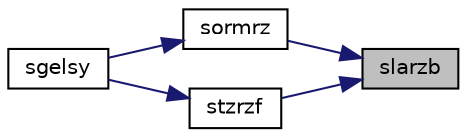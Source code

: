 digraph "slarzb"
{
 // LATEX_PDF_SIZE
  edge [fontname="Helvetica",fontsize="10",labelfontname="Helvetica",labelfontsize="10"];
  node [fontname="Helvetica",fontsize="10",shape=record];
  rankdir="RL";
  Node1 [label="slarzb",height=0.2,width=0.4,color="black", fillcolor="grey75", style="filled", fontcolor="black",tooltip="SLARZB applies a block reflector or its transpose to a general matrix."];
  Node1 -> Node2 [dir="back",color="midnightblue",fontsize="10",style="solid",fontname="Helvetica"];
  Node2 [label="sormrz",height=0.2,width=0.4,color="black", fillcolor="white", style="filled",URL="$sormrz_8f.html#aadd39e72b2e6c0522b6d25df88541ec9",tooltip="SORMRZ"];
  Node2 -> Node3 [dir="back",color="midnightblue",fontsize="10",style="solid",fontname="Helvetica"];
  Node3 [label="sgelsy",height=0.2,width=0.4,color="black", fillcolor="white", style="filled",URL="$sgelsy_8f.html#aebb028f1d50049bcf4780ffc8cb4f750",tooltip="SGELSY solves overdetermined or underdetermined systems for GE matrices"];
  Node1 -> Node4 [dir="back",color="midnightblue",fontsize="10",style="solid",fontname="Helvetica"];
  Node4 [label="stzrzf",height=0.2,width=0.4,color="black", fillcolor="white", style="filled",URL="$stzrzf_8f.html#a8b420873b305a549e37bb9b4a95f378c",tooltip="STZRZF"];
  Node4 -> Node3 [dir="back",color="midnightblue",fontsize="10",style="solid",fontname="Helvetica"];
}
